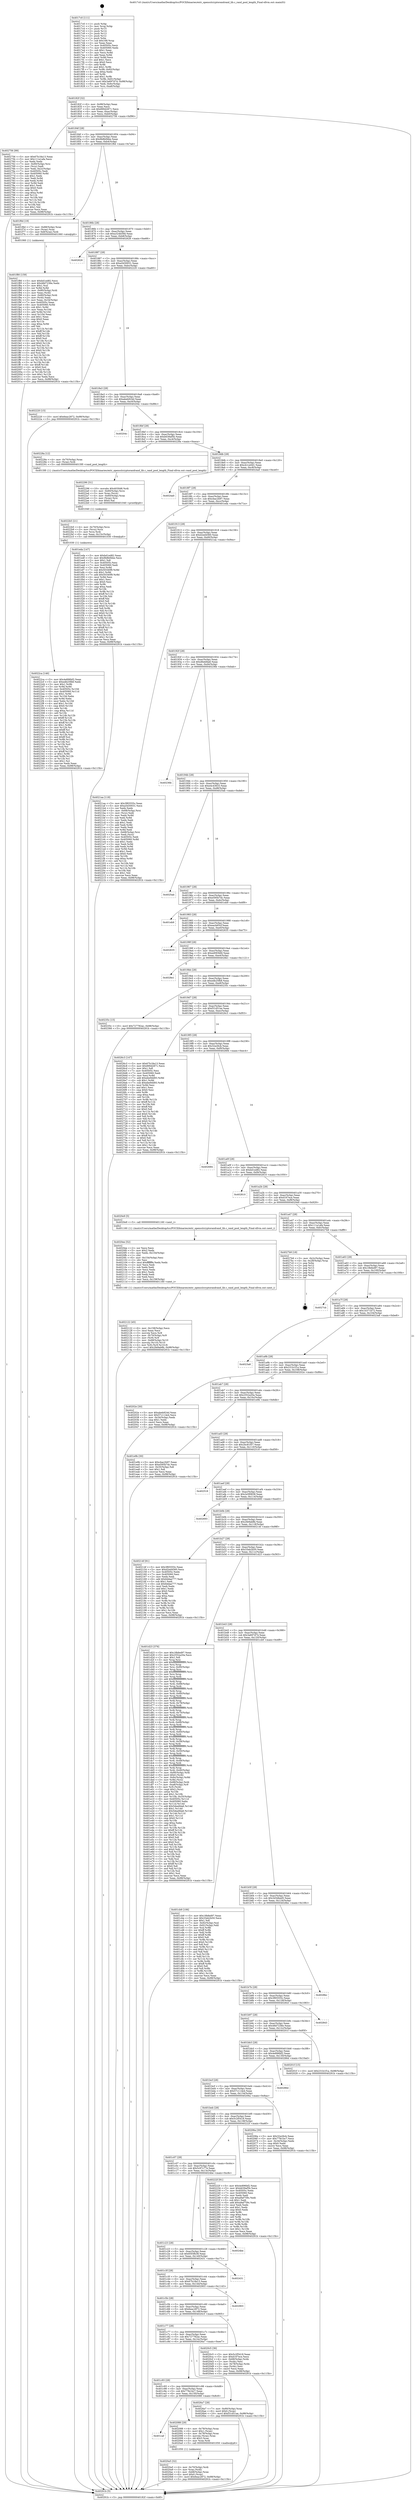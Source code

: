 digraph "0x4017c0" {
  label = "0x4017c0 (/mnt/c/Users/mathe/Desktop/tcc/POCII/binaries/extr_opensslcryptorandrand_lib.c_rand_pool_length_Final-ollvm.out::main(0))"
  labelloc = "t"
  node[shape=record]

  Entry [label="",width=0.3,height=0.3,shape=circle,fillcolor=black,style=filled]
  "0x40182f" [label="{
     0x40182f [32]\l
     | [instrs]\l
     &nbsp;&nbsp;0x40182f \<+6\>: mov -0x98(%rbp),%eax\l
     &nbsp;&nbsp;0x401835 \<+2\>: mov %eax,%ecx\l
     &nbsp;&nbsp;0x401837 \<+6\>: sub $0x890d2871,%ecx\l
     &nbsp;&nbsp;0x40183d \<+6\>: mov %eax,-0xac(%rbp)\l
     &nbsp;&nbsp;0x401843 \<+6\>: mov %ecx,-0xb0(%rbp)\l
     &nbsp;&nbsp;0x401849 \<+6\>: je 0000000000402756 \<main+0xf96\>\l
  }"]
  "0x402756" [label="{
     0x402756 [99]\l
     | [instrs]\l
     &nbsp;&nbsp;0x402756 \<+5\>: mov $0x67b18a13,%eax\l
     &nbsp;&nbsp;0x40275b \<+5\>: mov $0x111a1afa,%ecx\l
     &nbsp;&nbsp;0x402760 \<+2\>: xor %edx,%edx\l
     &nbsp;&nbsp;0x402762 \<+7\>: mov -0x90(%rbp),%rsi\l
     &nbsp;&nbsp;0x402769 \<+2\>: mov (%rsi),%edi\l
     &nbsp;&nbsp;0x40276b \<+3\>: mov %edi,-0x2c(%rbp)\l
     &nbsp;&nbsp;0x40276e \<+7\>: mov 0x40505c,%edi\l
     &nbsp;&nbsp;0x402775 \<+8\>: mov 0x405060,%r8d\l
     &nbsp;&nbsp;0x40277d \<+3\>: sub $0x1,%edx\l
     &nbsp;&nbsp;0x402780 \<+3\>: mov %edi,%r9d\l
     &nbsp;&nbsp;0x402783 \<+3\>: add %edx,%r9d\l
     &nbsp;&nbsp;0x402786 \<+4\>: imul %r9d,%edi\l
     &nbsp;&nbsp;0x40278a \<+3\>: and $0x1,%edi\l
     &nbsp;&nbsp;0x40278d \<+3\>: cmp $0x0,%edi\l
     &nbsp;&nbsp;0x402790 \<+4\>: sete %r10b\l
     &nbsp;&nbsp;0x402794 \<+4\>: cmp $0xa,%r8d\l
     &nbsp;&nbsp;0x402798 \<+4\>: setl %r11b\l
     &nbsp;&nbsp;0x40279c \<+3\>: mov %r10b,%bl\l
     &nbsp;&nbsp;0x40279f \<+3\>: and %r11b,%bl\l
     &nbsp;&nbsp;0x4027a2 \<+3\>: xor %r11b,%r10b\l
     &nbsp;&nbsp;0x4027a5 \<+3\>: or %r10b,%bl\l
     &nbsp;&nbsp;0x4027a8 \<+3\>: test $0x1,%bl\l
     &nbsp;&nbsp;0x4027ab \<+3\>: cmovne %ecx,%eax\l
     &nbsp;&nbsp;0x4027ae \<+6\>: mov %eax,-0x98(%rbp)\l
     &nbsp;&nbsp;0x4027b4 \<+5\>: jmp 000000000040291b \<main+0x115b\>\l
  }"]
  "0x40184f" [label="{
     0x40184f [28]\l
     | [instrs]\l
     &nbsp;&nbsp;0x40184f \<+5\>: jmp 0000000000401854 \<main+0x94\>\l
     &nbsp;&nbsp;0x401854 \<+6\>: mov -0xac(%rbp),%eax\l
     &nbsp;&nbsp;0x40185a \<+5\>: sub $0x9b8b0bbe,%eax\l
     &nbsp;&nbsp;0x40185f \<+6\>: mov %eax,-0xb4(%rbp)\l
     &nbsp;&nbsp;0x401865 \<+6\>: je 0000000000401f6d \<main+0x7ad\>\l
  }"]
  Exit [label="",width=0.3,height=0.3,shape=circle,fillcolor=black,style=filled,peripheries=2]
  "0x401f6d" [label="{
     0x401f6d [19]\l
     | [instrs]\l
     &nbsp;&nbsp;0x401f6d \<+7\>: mov -0x88(%rbp),%rax\l
     &nbsp;&nbsp;0x401f74 \<+3\>: mov (%rax),%rax\l
     &nbsp;&nbsp;0x401f77 \<+4\>: mov 0x8(%rax),%rdi\l
     &nbsp;&nbsp;0x401f7b \<+5\>: call 0000000000401060 \<atoi@plt\>\l
     | [calls]\l
     &nbsp;&nbsp;0x401060 \{1\} (unknown)\l
  }"]
  "0x40186b" [label="{
     0x40186b [28]\l
     | [instrs]\l
     &nbsp;&nbsp;0x40186b \<+5\>: jmp 0000000000401870 \<main+0xb0\>\l
     &nbsp;&nbsp;0x401870 \<+6\>: mov -0xac(%rbp),%eax\l
     &nbsp;&nbsp;0x401876 \<+5\>: sub $0xa324b59d,%eax\l
     &nbsp;&nbsp;0x40187b \<+6\>: mov %eax,-0xb8(%rbp)\l
     &nbsp;&nbsp;0x401881 \<+6\>: je 0000000000402626 \<main+0xe66\>\l
  }"]
  "0x4022ca" [label="{
     0x4022ca [146]\l
     | [instrs]\l
     &nbsp;&nbsp;0x4022ca \<+5\>: mov $0x4e896bf2,%eax\l
     &nbsp;&nbsp;0x4022cf \<+5\>: mov $0xedb25fb8,%edx\l
     &nbsp;&nbsp;0x4022d4 \<+3\>: mov $0x1,%r8b\l
     &nbsp;&nbsp;0x4022d7 \<+3\>: xor %r9d,%r9d\l
     &nbsp;&nbsp;0x4022da \<+8\>: mov 0x40505c,%r10d\l
     &nbsp;&nbsp;0x4022e2 \<+8\>: mov 0x405060,%r11d\l
     &nbsp;&nbsp;0x4022ea \<+4\>: sub $0x1,%r9d\l
     &nbsp;&nbsp;0x4022ee \<+3\>: mov %r10d,%ebx\l
     &nbsp;&nbsp;0x4022f1 \<+3\>: add %r9d,%ebx\l
     &nbsp;&nbsp;0x4022f4 \<+4\>: imul %ebx,%r10d\l
     &nbsp;&nbsp;0x4022f8 \<+4\>: and $0x1,%r10d\l
     &nbsp;&nbsp;0x4022fc \<+4\>: cmp $0x0,%r10d\l
     &nbsp;&nbsp;0x402300 \<+4\>: sete %r14b\l
     &nbsp;&nbsp;0x402304 \<+4\>: cmp $0xa,%r11d\l
     &nbsp;&nbsp;0x402308 \<+4\>: setl %r15b\l
     &nbsp;&nbsp;0x40230c \<+3\>: mov %r14b,%r12b\l
     &nbsp;&nbsp;0x40230f \<+4\>: xor $0xff,%r12b\l
     &nbsp;&nbsp;0x402313 \<+3\>: mov %r15b,%r13b\l
     &nbsp;&nbsp;0x402316 \<+4\>: xor $0xff,%r13b\l
     &nbsp;&nbsp;0x40231a \<+4\>: xor $0x1,%r8b\l
     &nbsp;&nbsp;0x40231e \<+3\>: mov %r12b,%cl\l
     &nbsp;&nbsp;0x402321 \<+3\>: and $0xff,%cl\l
     &nbsp;&nbsp;0x402324 \<+3\>: and %r8b,%r14b\l
     &nbsp;&nbsp;0x402327 \<+3\>: mov %r13b,%sil\l
     &nbsp;&nbsp;0x40232a \<+4\>: and $0xff,%sil\l
     &nbsp;&nbsp;0x40232e \<+3\>: and %r8b,%r15b\l
     &nbsp;&nbsp;0x402331 \<+3\>: or %r14b,%cl\l
     &nbsp;&nbsp;0x402334 \<+3\>: or %r15b,%sil\l
     &nbsp;&nbsp;0x402337 \<+3\>: xor %sil,%cl\l
     &nbsp;&nbsp;0x40233a \<+3\>: or %r13b,%r12b\l
     &nbsp;&nbsp;0x40233d \<+4\>: xor $0xff,%r12b\l
     &nbsp;&nbsp;0x402341 \<+4\>: or $0x1,%r8b\l
     &nbsp;&nbsp;0x402345 \<+3\>: and %r8b,%r12b\l
     &nbsp;&nbsp;0x402348 \<+3\>: or %r12b,%cl\l
     &nbsp;&nbsp;0x40234b \<+3\>: test $0x1,%cl\l
     &nbsp;&nbsp;0x40234e \<+3\>: cmovne %edx,%eax\l
     &nbsp;&nbsp;0x402351 \<+6\>: mov %eax,-0x98(%rbp)\l
     &nbsp;&nbsp;0x402357 \<+5\>: jmp 000000000040291b \<main+0x115b\>\l
  }"]
  "0x402626" [label="{
     0x402626\l
  }", style=dashed]
  "0x401887" [label="{
     0x401887 [28]\l
     | [instrs]\l
     &nbsp;&nbsp;0x401887 \<+5\>: jmp 000000000040188c \<main+0xcc\>\l
     &nbsp;&nbsp;0x40188c \<+6\>: mov -0xac(%rbp),%eax\l
     &nbsp;&nbsp;0x401892 \<+5\>: sub $0xa5d30031,%eax\l
     &nbsp;&nbsp;0x401897 \<+6\>: mov %eax,-0xbc(%rbp)\l
     &nbsp;&nbsp;0x40189d \<+6\>: je 0000000000402220 \<main+0xa60\>\l
  }"]
  "0x4022b5" [label="{
     0x4022b5 [21]\l
     | [instrs]\l
     &nbsp;&nbsp;0x4022b5 \<+4\>: mov -0x70(%rbp),%rcx\l
     &nbsp;&nbsp;0x4022b9 \<+3\>: mov (%rcx),%rcx\l
     &nbsp;&nbsp;0x4022bc \<+3\>: mov %rcx,%rdi\l
     &nbsp;&nbsp;0x4022bf \<+6\>: mov %eax,-0x15c(%rbp)\l
     &nbsp;&nbsp;0x4022c5 \<+5\>: call 0000000000401030 \<free@plt\>\l
     | [calls]\l
     &nbsp;&nbsp;0x401030 \{1\} (unknown)\l
  }"]
  "0x402220" [label="{
     0x402220 [15]\l
     | [instrs]\l
     &nbsp;&nbsp;0x402220 \<+10\>: movl $0x6eac2872,-0x98(%rbp)\l
     &nbsp;&nbsp;0x40222a \<+5\>: jmp 000000000040291b \<main+0x115b\>\l
  }"]
  "0x4018a3" [label="{
     0x4018a3 [28]\l
     | [instrs]\l
     &nbsp;&nbsp;0x4018a3 \<+5\>: jmp 00000000004018a8 \<main+0xe8\>\l
     &nbsp;&nbsp;0x4018a8 \<+6\>: mov -0xac(%rbp),%eax\l
     &nbsp;&nbsp;0x4018ae \<+5\>: sub $0xabeb924d,%eax\l
     &nbsp;&nbsp;0x4018b3 \<+6\>: mov %eax,-0xc0(%rbp)\l
     &nbsp;&nbsp;0x4018b9 \<+6\>: je 000000000040204c \<main+0x88c\>\l
  }"]
  "0x402296" [label="{
     0x402296 [31]\l
     | [instrs]\l
     &nbsp;&nbsp;0x402296 \<+10\>: movabs $0x4030d6,%rdi\l
     &nbsp;&nbsp;0x4022a0 \<+4\>: mov -0x60(%rbp),%rcx\l
     &nbsp;&nbsp;0x4022a4 \<+3\>: mov %rax,(%rcx)\l
     &nbsp;&nbsp;0x4022a7 \<+4\>: mov -0x60(%rbp),%rax\l
     &nbsp;&nbsp;0x4022ab \<+3\>: mov (%rax),%rsi\l
     &nbsp;&nbsp;0x4022ae \<+2\>: mov $0x0,%al\l
     &nbsp;&nbsp;0x4022b0 \<+5\>: call 0000000000401040 \<printf@plt\>\l
     | [calls]\l
     &nbsp;&nbsp;0x401040 \{1\} (unknown)\l
  }"]
  "0x40204c" [label="{
     0x40204c\l
  }", style=dashed]
  "0x4018bf" [label="{
     0x4018bf [28]\l
     | [instrs]\l
     &nbsp;&nbsp;0x4018bf \<+5\>: jmp 00000000004018c4 \<main+0x104\>\l
     &nbsp;&nbsp;0x4018c4 \<+6\>: mov -0xac(%rbp),%eax\l
     &nbsp;&nbsp;0x4018ca \<+5\>: sub $0xb639af5b,%eax\l
     &nbsp;&nbsp;0x4018cf \<+6\>: mov %eax,-0xc4(%rbp)\l
     &nbsp;&nbsp;0x4018d5 \<+6\>: je 000000000040228a \<main+0xaca\>\l
  }"]
  "0x402122" [label="{
     0x402122 [45]\l
     | [instrs]\l
     &nbsp;&nbsp;0x402122 \<+6\>: mov -0x158(%rbp),%ecx\l
     &nbsp;&nbsp;0x402128 \<+3\>: imul %eax,%ecx\l
     &nbsp;&nbsp;0x40212b \<+3\>: movslq %ecx,%r8\l
     &nbsp;&nbsp;0x40212e \<+4\>: mov -0x70(%rbp),%r9\l
     &nbsp;&nbsp;0x402132 \<+3\>: mov (%r9),%r9\l
     &nbsp;&nbsp;0x402135 \<+4\>: mov -0x68(%rbp),%r10\l
     &nbsp;&nbsp;0x402139 \<+3\>: movslq (%r10),%r10\l
     &nbsp;&nbsp;0x40213c \<+4\>: mov %r8,(%r9,%r10,8)\l
     &nbsp;&nbsp;0x402140 \<+10\>: movl $0x2fe9ab8b,-0x98(%rbp)\l
     &nbsp;&nbsp;0x40214a \<+5\>: jmp 000000000040291b \<main+0x115b\>\l
  }"]
  "0x40228a" [label="{
     0x40228a [12]\l
     | [instrs]\l
     &nbsp;&nbsp;0x40228a \<+4\>: mov -0x70(%rbp),%rax\l
     &nbsp;&nbsp;0x40228e \<+3\>: mov (%rax),%rdi\l
     &nbsp;&nbsp;0x402291 \<+5\>: call 00000000004015f0 \<rand_pool_length\>\l
     | [calls]\l
     &nbsp;&nbsp;0x4015f0 \{1\} (/mnt/c/Users/mathe/Desktop/tcc/POCII/binaries/extr_opensslcryptorandrand_lib.c_rand_pool_length_Final-ollvm.out::rand_pool_length)\l
  }"]
  "0x4018db" [label="{
     0x4018db [28]\l
     | [instrs]\l
     &nbsp;&nbsp;0x4018db \<+5\>: jmp 00000000004018e0 \<main+0x120\>\l
     &nbsp;&nbsp;0x4018e0 \<+6\>: mov -0xac(%rbp),%eax\l
     &nbsp;&nbsp;0x4018e6 \<+5\>: sub $0xcb1ce0d1,%eax\l
     &nbsp;&nbsp;0x4018eb \<+6\>: mov %eax,-0xc8(%rbp)\l
     &nbsp;&nbsp;0x4018f1 \<+6\>: je 00000000004024a0 \<main+0xce0\>\l
  }"]
  "0x4020ee" [label="{
     0x4020ee [52]\l
     | [instrs]\l
     &nbsp;&nbsp;0x4020ee \<+2\>: xor %ecx,%ecx\l
     &nbsp;&nbsp;0x4020f0 \<+5\>: mov $0x2,%edx\l
     &nbsp;&nbsp;0x4020f5 \<+6\>: mov %edx,-0x154(%rbp)\l
     &nbsp;&nbsp;0x4020fb \<+1\>: cltd\l
     &nbsp;&nbsp;0x4020fc \<+6\>: mov -0x154(%rbp),%esi\l
     &nbsp;&nbsp;0x402102 \<+2\>: idiv %esi\l
     &nbsp;&nbsp;0x402104 \<+6\>: imul $0xfffffffe,%edx,%edx\l
     &nbsp;&nbsp;0x40210a \<+2\>: mov %ecx,%edi\l
     &nbsp;&nbsp;0x40210c \<+2\>: sub %edx,%edi\l
     &nbsp;&nbsp;0x40210e \<+2\>: mov %ecx,%edx\l
     &nbsp;&nbsp;0x402110 \<+3\>: sub $0x1,%edx\l
     &nbsp;&nbsp;0x402113 \<+2\>: add %edx,%edi\l
     &nbsp;&nbsp;0x402115 \<+2\>: sub %edi,%ecx\l
     &nbsp;&nbsp;0x402117 \<+6\>: mov %ecx,-0x158(%rbp)\l
     &nbsp;&nbsp;0x40211d \<+5\>: call 0000000000401160 \<next_i\>\l
     | [calls]\l
     &nbsp;&nbsp;0x401160 \{1\} (/mnt/c/Users/mathe/Desktop/tcc/POCII/binaries/extr_opensslcryptorandrand_lib.c_rand_pool_length_Final-ollvm.out::next_i)\l
  }"]
  "0x4024a0" [label="{
     0x4024a0\l
  }", style=dashed]
  "0x4018f7" [label="{
     0x4018f7 [28]\l
     | [instrs]\l
     &nbsp;&nbsp;0x4018f7 \<+5\>: jmp 00000000004018fc \<main+0x13c\>\l
     &nbsp;&nbsp;0x4018fc \<+6\>: mov -0xac(%rbp),%eax\l
     &nbsp;&nbsp;0x401902 \<+5\>: sub $0xcbac2b97,%eax\l
     &nbsp;&nbsp;0x401907 \<+6\>: mov %eax,-0xcc(%rbp)\l
     &nbsp;&nbsp;0x40190d \<+6\>: je 0000000000401eda \<main+0x71a\>\l
  }"]
  "0x4020a5" [label="{
     0x4020a5 [32]\l
     | [instrs]\l
     &nbsp;&nbsp;0x4020a5 \<+4\>: mov -0x70(%rbp),%rdi\l
     &nbsp;&nbsp;0x4020a9 \<+3\>: mov %rax,(%rdi)\l
     &nbsp;&nbsp;0x4020ac \<+4\>: mov -0x68(%rbp),%rax\l
     &nbsp;&nbsp;0x4020b0 \<+6\>: movl $0x0,(%rax)\l
     &nbsp;&nbsp;0x4020b6 \<+10\>: movl $0x6eac2872,-0x98(%rbp)\l
     &nbsp;&nbsp;0x4020c0 \<+5\>: jmp 000000000040291b \<main+0x115b\>\l
  }"]
  "0x401eda" [label="{
     0x401eda [147]\l
     | [instrs]\l
     &nbsp;&nbsp;0x401eda \<+5\>: mov $0xbd1ed82,%eax\l
     &nbsp;&nbsp;0x401edf \<+5\>: mov $0x9b8b0bbe,%ecx\l
     &nbsp;&nbsp;0x401ee4 \<+2\>: mov $0x1,%dl\l
     &nbsp;&nbsp;0x401ee6 \<+7\>: mov 0x40505c,%esi\l
     &nbsp;&nbsp;0x401eed \<+7\>: mov 0x405060,%edi\l
     &nbsp;&nbsp;0x401ef4 \<+3\>: mov %esi,%r8d\l
     &nbsp;&nbsp;0x401ef7 \<+7\>: sub $0x50340f9,%r8d\l
     &nbsp;&nbsp;0x401efe \<+4\>: sub $0x1,%r8d\l
     &nbsp;&nbsp;0x401f02 \<+7\>: add $0x50340f9,%r8d\l
     &nbsp;&nbsp;0x401f09 \<+4\>: imul %r8d,%esi\l
     &nbsp;&nbsp;0x401f0d \<+3\>: and $0x1,%esi\l
     &nbsp;&nbsp;0x401f10 \<+3\>: cmp $0x0,%esi\l
     &nbsp;&nbsp;0x401f13 \<+4\>: sete %r9b\l
     &nbsp;&nbsp;0x401f17 \<+3\>: cmp $0xa,%edi\l
     &nbsp;&nbsp;0x401f1a \<+4\>: setl %r10b\l
     &nbsp;&nbsp;0x401f1e \<+3\>: mov %r9b,%r11b\l
     &nbsp;&nbsp;0x401f21 \<+4\>: xor $0xff,%r11b\l
     &nbsp;&nbsp;0x401f25 \<+3\>: mov %r10b,%bl\l
     &nbsp;&nbsp;0x401f28 \<+3\>: xor $0xff,%bl\l
     &nbsp;&nbsp;0x401f2b \<+3\>: xor $0x0,%dl\l
     &nbsp;&nbsp;0x401f2e \<+3\>: mov %r11b,%r14b\l
     &nbsp;&nbsp;0x401f31 \<+4\>: and $0x0,%r14b\l
     &nbsp;&nbsp;0x401f35 \<+3\>: and %dl,%r9b\l
     &nbsp;&nbsp;0x401f38 \<+3\>: mov %bl,%r15b\l
     &nbsp;&nbsp;0x401f3b \<+4\>: and $0x0,%r15b\l
     &nbsp;&nbsp;0x401f3f \<+3\>: and %dl,%r10b\l
     &nbsp;&nbsp;0x401f42 \<+3\>: or %r9b,%r14b\l
     &nbsp;&nbsp;0x401f45 \<+3\>: or %r10b,%r15b\l
     &nbsp;&nbsp;0x401f48 \<+3\>: xor %r15b,%r14b\l
     &nbsp;&nbsp;0x401f4b \<+3\>: or %bl,%r11b\l
     &nbsp;&nbsp;0x401f4e \<+4\>: xor $0xff,%r11b\l
     &nbsp;&nbsp;0x401f52 \<+3\>: or $0x0,%dl\l
     &nbsp;&nbsp;0x401f55 \<+3\>: and %dl,%r11b\l
     &nbsp;&nbsp;0x401f58 \<+3\>: or %r11b,%r14b\l
     &nbsp;&nbsp;0x401f5b \<+4\>: test $0x1,%r14b\l
     &nbsp;&nbsp;0x401f5f \<+3\>: cmovne %ecx,%eax\l
     &nbsp;&nbsp;0x401f62 \<+6\>: mov %eax,-0x98(%rbp)\l
     &nbsp;&nbsp;0x401f68 \<+5\>: jmp 000000000040291b \<main+0x115b\>\l
  }"]
  "0x401913" [label="{
     0x401913 [28]\l
     | [instrs]\l
     &nbsp;&nbsp;0x401913 \<+5\>: jmp 0000000000401918 \<main+0x158\>\l
     &nbsp;&nbsp;0x401918 \<+6\>: mov -0xac(%rbp),%eax\l
     &nbsp;&nbsp;0x40191e \<+5\>: sub $0xd2ed4560,%eax\l
     &nbsp;&nbsp;0x401923 \<+6\>: mov %eax,-0xd0(%rbp)\l
     &nbsp;&nbsp;0x401929 \<+6\>: je 00000000004021aa \<main+0x9ea\>\l
  }"]
  "0x401caf" [label="{
     0x401caf\l
  }", style=dashed]
  "0x4021aa" [label="{
     0x4021aa [118]\l
     | [instrs]\l
     &nbsp;&nbsp;0x4021aa \<+5\>: mov $0x3f65555c,%eax\l
     &nbsp;&nbsp;0x4021af \<+5\>: mov $0xa5d30031,%ecx\l
     &nbsp;&nbsp;0x4021b4 \<+2\>: xor %edx,%edx\l
     &nbsp;&nbsp;0x4021b6 \<+4\>: mov -0x68(%rbp),%rsi\l
     &nbsp;&nbsp;0x4021ba \<+2\>: mov (%rsi),%edi\l
     &nbsp;&nbsp;0x4021bc \<+3\>: mov %edx,%r8d\l
     &nbsp;&nbsp;0x4021bf \<+3\>: sub %edi,%r8d\l
     &nbsp;&nbsp;0x4021c2 \<+2\>: mov %edx,%edi\l
     &nbsp;&nbsp;0x4021c4 \<+3\>: sub $0x1,%edi\l
     &nbsp;&nbsp;0x4021c7 \<+3\>: add %edi,%r8d\l
     &nbsp;&nbsp;0x4021ca \<+2\>: mov %edx,%edi\l
     &nbsp;&nbsp;0x4021cc \<+3\>: sub %r8d,%edi\l
     &nbsp;&nbsp;0x4021cf \<+4\>: mov -0x68(%rbp),%rsi\l
     &nbsp;&nbsp;0x4021d3 \<+2\>: mov %edi,(%rsi)\l
     &nbsp;&nbsp;0x4021d5 \<+7\>: mov 0x40505c,%edi\l
     &nbsp;&nbsp;0x4021dc \<+8\>: mov 0x405060,%r8d\l
     &nbsp;&nbsp;0x4021e4 \<+3\>: sub $0x1,%edx\l
     &nbsp;&nbsp;0x4021e7 \<+3\>: mov %edi,%r9d\l
     &nbsp;&nbsp;0x4021ea \<+3\>: add %edx,%r9d\l
     &nbsp;&nbsp;0x4021ed \<+4\>: imul %r9d,%edi\l
     &nbsp;&nbsp;0x4021f1 \<+3\>: and $0x1,%edi\l
     &nbsp;&nbsp;0x4021f4 \<+3\>: cmp $0x0,%edi\l
     &nbsp;&nbsp;0x4021f7 \<+4\>: sete %r10b\l
     &nbsp;&nbsp;0x4021fb \<+4\>: cmp $0xa,%r8d\l
     &nbsp;&nbsp;0x4021ff \<+4\>: setl %r11b\l
     &nbsp;&nbsp;0x402203 \<+3\>: mov %r10b,%bl\l
     &nbsp;&nbsp;0x402206 \<+3\>: and %r11b,%bl\l
     &nbsp;&nbsp;0x402209 \<+3\>: xor %r11b,%r10b\l
     &nbsp;&nbsp;0x40220c \<+3\>: or %r10b,%bl\l
     &nbsp;&nbsp;0x40220f \<+3\>: test $0x1,%bl\l
     &nbsp;&nbsp;0x402212 \<+3\>: cmovne %ecx,%eax\l
     &nbsp;&nbsp;0x402215 \<+6\>: mov %eax,-0x98(%rbp)\l
     &nbsp;&nbsp;0x40221b \<+5\>: jmp 000000000040291b \<main+0x115b\>\l
  }"]
  "0x40192f" [label="{
     0x40192f [28]\l
     | [instrs]\l
     &nbsp;&nbsp;0x40192f \<+5\>: jmp 0000000000401934 \<main+0x174\>\l
     &nbsp;&nbsp;0x401934 \<+6\>: mov -0xac(%rbp),%eax\l
     &nbsp;&nbsp;0x40193a \<+5\>: sub $0xd6ebfda6,%eax\l
     &nbsp;&nbsp;0x40193f \<+6\>: mov %eax,-0xd4(%rbp)\l
     &nbsp;&nbsp;0x401945 \<+6\>: je 000000000040236b \<main+0xbab\>\l
  }"]
  "0x402088" [label="{
     0x402088 [29]\l
     | [instrs]\l
     &nbsp;&nbsp;0x402088 \<+4\>: mov -0x78(%rbp),%rax\l
     &nbsp;&nbsp;0x40208c \<+6\>: movl $0x1,(%rax)\l
     &nbsp;&nbsp;0x402092 \<+4\>: mov -0x78(%rbp),%rax\l
     &nbsp;&nbsp;0x402096 \<+3\>: movslq (%rax),%rax\l
     &nbsp;&nbsp;0x402099 \<+4\>: shl $0x3,%rax\l
     &nbsp;&nbsp;0x40209d \<+3\>: mov %rax,%rdi\l
     &nbsp;&nbsp;0x4020a0 \<+5\>: call 0000000000401050 \<malloc@plt\>\l
     | [calls]\l
     &nbsp;&nbsp;0x401050 \{1\} (unknown)\l
  }"]
  "0x40236b" [label="{
     0x40236b\l
  }", style=dashed]
  "0x40194b" [label="{
     0x40194b [28]\l
     | [instrs]\l
     &nbsp;&nbsp;0x40194b \<+5\>: jmp 0000000000401950 \<main+0x190\>\l
     &nbsp;&nbsp;0x401950 \<+6\>: mov -0xac(%rbp),%eax\l
     &nbsp;&nbsp;0x401956 \<+5\>: sub $0xe4c43633,%eax\l
     &nbsp;&nbsp;0x40195b \<+6\>: mov %eax,-0xd8(%rbp)\l
     &nbsp;&nbsp;0x401961 \<+6\>: je 00000000004025ab \<main+0xdeb\>\l
  }"]
  "0x401c93" [label="{
     0x401c93 [28]\l
     | [instrs]\l
     &nbsp;&nbsp;0x401c93 \<+5\>: jmp 0000000000401c98 \<main+0x4d8\>\l
     &nbsp;&nbsp;0x401c98 \<+6\>: mov -0xac(%rbp),%eax\l
     &nbsp;&nbsp;0x401c9e \<+5\>: sub $0x77fe1bc7,%eax\l
     &nbsp;&nbsp;0x401ca3 \<+6\>: mov %eax,-0x150(%rbp)\l
     &nbsp;&nbsp;0x401ca9 \<+6\>: je 0000000000402088 \<main+0x8c8\>\l
  }"]
  "0x4025ab" [label="{
     0x4025ab\l
  }", style=dashed]
  "0x401967" [label="{
     0x401967 [28]\l
     | [instrs]\l
     &nbsp;&nbsp;0x401967 \<+5\>: jmp 000000000040196c \<main+0x1ac\>\l
     &nbsp;&nbsp;0x40196c \<+6\>: mov -0xac(%rbp),%eax\l
     &nbsp;&nbsp;0x401972 \<+5\>: sub $0xe595b7dc,%eax\l
     &nbsp;&nbsp;0x401977 \<+6\>: mov %eax,-0xdc(%rbp)\l
     &nbsp;&nbsp;0x40197d \<+6\>: je 0000000000401eb9 \<main+0x6f9\>\l
  }"]
  "0x4026a7" [label="{
     0x4026a7 [28]\l
     | [instrs]\l
     &nbsp;&nbsp;0x4026a7 \<+7\>: mov -0x90(%rbp),%rax\l
     &nbsp;&nbsp;0x4026ae \<+6\>: movl $0x0,(%rax)\l
     &nbsp;&nbsp;0x4026b4 \<+10\>: movl $0xf31d51ae,-0x98(%rbp)\l
     &nbsp;&nbsp;0x4026be \<+5\>: jmp 000000000040291b \<main+0x115b\>\l
  }"]
  "0x401eb9" [label="{
     0x401eb9\l
  }", style=dashed]
  "0x401983" [label="{
     0x401983 [28]\l
     | [instrs]\l
     &nbsp;&nbsp;0x401983 \<+5\>: jmp 0000000000401988 \<main+0x1c8\>\l
     &nbsp;&nbsp;0x401988 \<+6\>: mov -0xac(%rbp),%eax\l
     &nbsp;&nbsp;0x40198e \<+5\>: sub $0xeacb65cf,%eax\l
     &nbsp;&nbsp;0x401993 \<+6\>: mov %eax,-0xe0(%rbp)\l
     &nbsp;&nbsp;0x401999 \<+6\>: je 0000000000402635 \<main+0xe75\>\l
  }"]
  "0x401c77" [label="{
     0x401c77 [28]\l
     | [instrs]\l
     &nbsp;&nbsp;0x401c77 \<+5\>: jmp 0000000000401c7c \<main+0x4bc\>\l
     &nbsp;&nbsp;0x401c7c \<+6\>: mov -0xac(%rbp),%eax\l
     &nbsp;&nbsp;0x401c82 \<+5\>: sub $0x727782ac,%eax\l
     &nbsp;&nbsp;0x401c87 \<+6\>: mov %eax,-0x14c(%rbp)\l
     &nbsp;&nbsp;0x401c8d \<+6\>: je 00000000004026a7 \<main+0xee7\>\l
  }"]
  "0x402635" [label="{
     0x402635\l
  }", style=dashed]
  "0x40199f" [label="{
     0x40199f [28]\l
     | [instrs]\l
     &nbsp;&nbsp;0x40199f \<+5\>: jmp 00000000004019a4 \<main+0x1e4\>\l
     &nbsp;&nbsp;0x4019a4 \<+6\>: mov -0xac(%rbp),%eax\l
     &nbsp;&nbsp;0x4019aa \<+5\>: sub $0xed093bfd,%eax\l
     &nbsp;&nbsp;0x4019af \<+6\>: mov %eax,-0xe4(%rbp)\l
     &nbsp;&nbsp;0x4019b5 \<+6\>: je 00000000004028e1 \<main+0x1121\>\l
  }"]
  "0x4020c5" [label="{
     0x4020c5 [36]\l
     | [instrs]\l
     &nbsp;&nbsp;0x4020c5 \<+5\>: mov $0x5c2f5418,%eax\l
     &nbsp;&nbsp;0x4020ca \<+5\>: mov $0xd167ece,%ecx\l
     &nbsp;&nbsp;0x4020cf \<+4\>: mov -0x68(%rbp),%rdx\l
     &nbsp;&nbsp;0x4020d3 \<+2\>: mov (%rdx),%esi\l
     &nbsp;&nbsp;0x4020d5 \<+4\>: mov -0x78(%rbp),%rdx\l
     &nbsp;&nbsp;0x4020d9 \<+2\>: cmp (%rdx),%esi\l
     &nbsp;&nbsp;0x4020db \<+3\>: cmovl %ecx,%eax\l
     &nbsp;&nbsp;0x4020de \<+6\>: mov %eax,-0x98(%rbp)\l
     &nbsp;&nbsp;0x4020e4 \<+5\>: jmp 000000000040291b \<main+0x115b\>\l
  }"]
  "0x4028e1" [label="{
     0x4028e1\l
  }", style=dashed]
  "0x4019bb" [label="{
     0x4019bb [28]\l
     | [instrs]\l
     &nbsp;&nbsp;0x4019bb \<+5\>: jmp 00000000004019c0 \<main+0x200\>\l
     &nbsp;&nbsp;0x4019c0 \<+6\>: mov -0xac(%rbp),%eax\l
     &nbsp;&nbsp;0x4019c6 \<+5\>: sub $0xedb25fb8,%eax\l
     &nbsp;&nbsp;0x4019cb \<+6\>: mov %eax,-0xe8(%rbp)\l
     &nbsp;&nbsp;0x4019d1 \<+6\>: je 000000000040235c \<main+0xb9c\>\l
  }"]
  "0x401c5b" [label="{
     0x401c5b [28]\l
     | [instrs]\l
     &nbsp;&nbsp;0x401c5b \<+5\>: jmp 0000000000401c60 \<main+0x4a0\>\l
     &nbsp;&nbsp;0x401c60 \<+6\>: mov -0xac(%rbp),%eax\l
     &nbsp;&nbsp;0x401c66 \<+5\>: sub $0x6eac2872,%eax\l
     &nbsp;&nbsp;0x401c6b \<+6\>: mov %eax,-0x148(%rbp)\l
     &nbsp;&nbsp;0x401c71 \<+6\>: je 00000000004020c5 \<main+0x905\>\l
  }"]
  "0x40235c" [label="{
     0x40235c [15]\l
     | [instrs]\l
     &nbsp;&nbsp;0x40235c \<+10\>: movl $0x727782ac,-0x98(%rbp)\l
     &nbsp;&nbsp;0x402366 \<+5\>: jmp 000000000040291b \<main+0x115b\>\l
  }"]
  "0x4019d7" [label="{
     0x4019d7 [28]\l
     | [instrs]\l
     &nbsp;&nbsp;0x4019d7 \<+5\>: jmp 00000000004019dc \<main+0x21c\>\l
     &nbsp;&nbsp;0x4019dc \<+6\>: mov -0xac(%rbp),%eax\l
     &nbsp;&nbsp;0x4019e2 \<+5\>: sub $0xf31d51ae,%eax\l
     &nbsp;&nbsp;0x4019e7 \<+6\>: mov %eax,-0xec(%rbp)\l
     &nbsp;&nbsp;0x4019ed \<+6\>: je 00000000004026c3 \<main+0xf03\>\l
  }"]
  "0x402903" [label="{
     0x402903\l
  }", style=dashed]
  "0x4026c3" [label="{
     0x4026c3 [147]\l
     | [instrs]\l
     &nbsp;&nbsp;0x4026c3 \<+5\>: mov $0x67b18a13,%eax\l
     &nbsp;&nbsp;0x4026c8 \<+5\>: mov $0x890d2871,%ecx\l
     &nbsp;&nbsp;0x4026cd \<+2\>: mov $0x1,%dl\l
     &nbsp;&nbsp;0x4026cf \<+7\>: mov 0x40505c,%esi\l
     &nbsp;&nbsp;0x4026d6 \<+7\>: mov 0x405060,%edi\l
     &nbsp;&nbsp;0x4026dd \<+3\>: mov %esi,%r8d\l
     &nbsp;&nbsp;0x4026e0 \<+7\>: add $0xebe9dd93,%r8d\l
     &nbsp;&nbsp;0x4026e7 \<+4\>: sub $0x1,%r8d\l
     &nbsp;&nbsp;0x4026eb \<+7\>: sub $0xebe9dd93,%r8d\l
     &nbsp;&nbsp;0x4026f2 \<+4\>: imul %r8d,%esi\l
     &nbsp;&nbsp;0x4026f6 \<+3\>: and $0x1,%esi\l
     &nbsp;&nbsp;0x4026f9 \<+3\>: cmp $0x0,%esi\l
     &nbsp;&nbsp;0x4026fc \<+4\>: sete %r9b\l
     &nbsp;&nbsp;0x402700 \<+3\>: cmp $0xa,%edi\l
     &nbsp;&nbsp;0x402703 \<+4\>: setl %r10b\l
     &nbsp;&nbsp;0x402707 \<+3\>: mov %r9b,%r11b\l
     &nbsp;&nbsp;0x40270a \<+4\>: xor $0xff,%r11b\l
     &nbsp;&nbsp;0x40270e \<+3\>: mov %r10b,%bl\l
     &nbsp;&nbsp;0x402711 \<+3\>: xor $0xff,%bl\l
     &nbsp;&nbsp;0x402714 \<+3\>: xor $0x0,%dl\l
     &nbsp;&nbsp;0x402717 \<+3\>: mov %r11b,%r14b\l
     &nbsp;&nbsp;0x40271a \<+4\>: and $0x0,%r14b\l
     &nbsp;&nbsp;0x40271e \<+3\>: and %dl,%r9b\l
     &nbsp;&nbsp;0x402721 \<+3\>: mov %bl,%r15b\l
     &nbsp;&nbsp;0x402724 \<+4\>: and $0x0,%r15b\l
     &nbsp;&nbsp;0x402728 \<+3\>: and %dl,%r10b\l
     &nbsp;&nbsp;0x40272b \<+3\>: or %r9b,%r14b\l
     &nbsp;&nbsp;0x40272e \<+3\>: or %r10b,%r15b\l
     &nbsp;&nbsp;0x402731 \<+3\>: xor %r15b,%r14b\l
     &nbsp;&nbsp;0x402734 \<+3\>: or %bl,%r11b\l
     &nbsp;&nbsp;0x402737 \<+4\>: xor $0xff,%r11b\l
     &nbsp;&nbsp;0x40273b \<+3\>: or $0x0,%dl\l
     &nbsp;&nbsp;0x40273e \<+3\>: and %dl,%r11b\l
     &nbsp;&nbsp;0x402741 \<+3\>: or %r11b,%r14b\l
     &nbsp;&nbsp;0x402744 \<+4\>: test $0x1,%r14b\l
     &nbsp;&nbsp;0x402748 \<+3\>: cmovne %ecx,%eax\l
     &nbsp;&nbsp;0x40274b \<+6\>: mov %eax,-0x98(%rbp)\l
     &nbsp;&nbsp;0x402751 \<+5\>: jmp 000000000040291b \<main+0x115b\>\l
  }"]
  "0x4019f3" [label="{
     0x4019f3 [28]\l
     | [instrs]\l
     &nbsp;&nbsp;0x4019f3 \<+5\>: jmp 00000000004019f8 \<main+0x238\>\l
     &nbsp;&nbsp;0x4019f8 \<+6\>: mov -0xac(%rbp),%eax\l
     &nbsp;&nbsp;0x4019fe \<+5\>: sub $0x32a26cb,%eax\l
     &nbsp;&nbsp;0x401a03 \<+6\>: mov %eax,-0xf0(%rbp)\l
     &nbsp;&nbsp;0x401a09 \<+6\>: je 0000000000402684 \<main+0xec4\>\l
  }"]
  "0x401c3f" [label="{
     0x401c3f [28]\l
     | [instrs]\l
     &nbsp;&nbsp;0x401c3f \<+5\>: jmp 0000000000401c44 \<main+0x484\>\l
     &nbsp;&nbsp;0x401c44 \<+6\>: mov -0xac(%rbp),%eax\l
     &nbsp;&nbsp;0x401c4a \<+5\>: sub $0x67b18a13,%eax\l
     &nbsp;&nbsp;0x401c4f \<+6\>: mov %eax,-0x144(%rbp)\l
     &nbsp;&nbsp;0x401c55 \<+6\>: je 0000000000402903 \<main+0x1143\>\l
  }"]
  "0x402684" [label="{
     0x402684\l
  }", style=dashed]
  "0x401a0f" [label="{
     0x401a0f [28]\l
     | [instrs]\l
     &nbsp;&nbsp;0x401a0f \<+5\>: jmp 0000000000401a14 \<main+0x254\>\l
     &nbsp;&nbsp;0x401a14 \<+6\>: mov -0xac(%rbp),%eax\l
     &nbsp;&nbsp;0x401a1a \<+5\>: sub $0xbd1ed82,%eax\l
     &nbsp;&nbsp;0x401a1f \<+6\>: mov %eax,-0xf4(%rbp)\l
     &nbsp;&nbsp;0x401a25 \<+6\>: je 0000000000402810 \<main+0x1050\>\l
  }"]
  "0x402431" [label="{
     0x402431\l
  }", style=dashed]
  "0x402810" [label="{
     0x402810\l
  }", style=dashed]
  "0x401a2b" [label="{
     0x401a2b [28]\l
     | [instrs]\l
     &nbsp;&nbsp;0x401a2b \<+5\>: jmp 0000000000401a30 \<main+0x270\>\l
     &nbsp;&nbsp;0x401a30 \<+6\>: mov -0xac(%rbp),%eax\l
     &nbsp;&nbsp;0x401a36 \<+5\>: sub $0xd167ece,%eax\l
     &nbsp;&nbsp;0x401a3b \<+6\>: mov %eax,-0xf8(%rbp)\l
     &nbsp;&nbsp;0x401a41 \<+6\>: je 00000000004020e9 \<main+0x929\>\l
  }"]
  "0x401c23" [label="{
     0x401c23 [28]\l
     | [instrs]\l
     &nbsp;&nbsp;0x401c23 \<+5\>: jmp 0000000000401c28 \<main+0x468\>\l
     &nbsp;&nbsp;0x401c28 \<+6\>: mov -0xac(%rbp),%eax\l
     &nbsp;&nbsp;0x401c2e \<+5\>: sub $0x65f3fb38,%eax\l
     &nbsp;&nbsp;0x401c33 \<+6\>: mov %eax,-0x140(%rbp)\l
     &nbsp;&nbsp;0x401c39 \<+6\>: je 0000000000402431 \<main+0xc71\>\l
  }"]
  "0x4020e9" [label="{
     0x4020e9 [5]\l
     | [instrs]\l
     &nbsp;&nbsp;0x4020e9 \<+5\>: call 0000000000401160 \<next_i\>\l
     | [calls]\l
     &nbsp;&nbsp;0x401160 \{1\} (/mnt/c/Users/mathe/Desktop/tcc/POCII/binaries/extr_opensslcryptorandrand_lib.c_rand_pool_length_Final-ollvm.out::next_i)\l
  }"]
  "0x401a47" [label="{
     0x401a47 [28]\l
     | [instrs]\l
     &nbsp;&nbsp;0x401a47 \<+5\>: jmp 0000000000401a4c \<main+0x28c\>\l
     &nbsp;&nbsp;0x401a4c \<+6\>: mov -0xac(%rbp),%eax\l
     &nbsp;&nbsp;0x401a52 \<+5\>: sub $0x111a1afa,%eax\l
     &nbsp;&nbsp;0x401a57 \<+6\>: mov %eax,-0xfc(%rbp)\l
     &nbsp;&nbsp;0x401a5d \<+6\>: je 00000000004027b9 \<main+0xff9\>\l
  }"]
  "0x4024be" [label="{
     0x4024be\l
  }", style=dashed]
  "0x4027b9" [label="{
     0x4027b9 [18]\l
     | [instrs]\l
     &nbsp;&nbsp;0x4027b9 \<+3\>: mov -0x2c(%rbp),%eax\l
     &nbsp;&nbsp;0x4027bc \<+4\>: lea -0x28(%rbp),%rsp\l
     &nbsp;&nbsp;0x4027c0 \<+1\>: pop %rbx\l
     &nbsp;&nbsp;0x4027c1 \<+2\>: pop %r12\l
     &nbsp;&nbsp;0x4027c3 \<+2\>: pop %r13\l
     &nbsp;&nbsp;0x4027c5 \<+2\>: pop %r14\l
     &nbsp;&nbsp;0x4027c7 \<+2\>: pop %r15\l
     &nbsp;&nbsp;0x4027c9 \<+1\>: pop %rbp\l
     &nbsp;&nbsp;0x4027ca \<+1\>: ret\l
  }"]
  "0x401a63" [label="{
     0x401a63 [28]\l
     | [instrs]\l
     &nbsp;&nbsp;0x401a63 \<+5\>: jmp 0000000000401a68 \<main+0x2a8\>\l
     &nbsp;&nbsp;0x401a68 \<+6\>: mov -0xac(%rbp),%eax\l
     &nbsp;&nbsp;0x401a6e \<+5\>: sub $0x18bfed97,%eax\l
     &nbsp;&nbsp;0x401a73 \<+6\>: mov %eax,-0x100(%rbp)\l
     &nbsp;&nbsp;0x401a79 \<+6\>: je 00000000004027cb \<main+0x100b\>\l
  }"]
  "0x401c07" [label="{
     0x401c07 [28]\l
     | [instrs]\l
     &nbsp;&nbsp;0x401c07 \<+5\>: jmp 0000000000401c0c \<main+0x44c\>\l
     &nbsp;&nbsp;0x401c0c \<+6\>: mov -0xac(%rbp),%eax\l
     &nbsp;&nbsp;0x401c12 \<+5\>: sub $0x5c97c77e,%eax\l
     &nbsp;&nbsp;0x401c17 \<+6\>: mov %eax,-0x13c(%rbp)\l
     &nbsp;&nbsp;0x401c1d \<+6\>: je 00000000004024be \<main+0xcfe\>\l
  }"]
  "0x4027cb" [label="{
     0x4027cb\l
  }", style=dashed]
  "0x401a7f" [label="{
     0x401a7f [28]\l
     | [instrs]\l
     &nbsp;&nbsp;0x401a7f \<+5\>: jmp 0000000000401a84 \<main+0x2c4\>\l
     &nbsp;&nbsp;0x401a84 \<+6\>: mov -0xac(%rbp),%eax\l
     &nbsp;&nbsp;0x401a8a \<+5\>: sub $0x1b371b72,%eax\l
     &nbsp;&nbsp;0x401a8f \<+6\>: mov %eax,-0x104(%rbp)\l
     &nbsp;&nbsp;0x401a95 \<+6\>: je 00000000004023a8 \<main+0xbe8\>\l
  }"]
  "0x40222f" [label="{
     0x40222f [91]\l
     | [instrs]\l
     &nbsp;&nbsp;0x40222f \<+5\>: mov $0x4e896bf2,%eax\l
     &nbsp;&nbsp;0x402234 \<+5\>: mov $0xb639af5b,%ecx\l
     &nbsp;&nbsp;0x402239 \<+7\>: mov 0x40505c,%edx\l
     &nbsp;&nbsp;0x402240 \<+7\>: mov 0x405060,%esi\l
     &nbsp;&nbsp;0x402247 \<+2\>: mov %edx,%edi\l
     &nbsp;&nbsp;0x402249 \<+6\>: sub $0xa9af759c,%edi\l
     &nbsp;&nbsp;0x40224f \<+3\>: sub $0x1,%edi\l
     &nbsp;&nbsp;0x402252 \<+6\>: add $0xa9af759c,%edi\l
     &nbsp;&nbsp;0x402258 \<+3\>: imul %edi,%edx\l
     &nbsp;&nbsp;0x40225b \<+3\>: and $0x1,%edx\l
     &nbsp;&nbsp;0x40225e \<+3\>: cmp $0x0,%edx\l
     &nbsp;&nbsp;0x402261 \<+4\>: sete %r8b\l
     &nbsp;&nbsp;0x402265 \<+3\>: cmp $0xa,%esi\l
     &nbsp;&nbsp;0x402268 \<+4\>: setl %r9b\l
     &nbsp;&nbsp;0x40226c \<+3\>: mov %r8b,%r10b\l
     &nbsp;&nbsp;0x40226f \<+3\>: and %r9b,%r10b\l
     &nbsp;&nbsp;0x402272 \<+3\>: xor %r9b,%r8b\l
     &nbsp;&nbsp;0x402275 \<+3\>: or %r8b,%r10b\l
     &nbsp;&nbsp;0x402278 \<+4\>: test $0x1,%r10b\l
     &nbsp;&nbsp;0x40227c \<+3\>: cmovne %ecx,%eax\l
     &nbsp;&nbsp;0x40227f \<+6\>: mov %eax,-0x98(%rbp)\l
     &nbsp;&nbsp;0x402285 \<+5\>: jmp 000000000040291b \<main+0x115b\>\l
  }"]
  "0x4023a8" [label="{
     0x4023a8\l
  }", style=dashed]
  "0x401a9b" [label="{
     0x401a9b [28]\l
     | [instrs]\l
     &nbsp;&nbsp;0x401a9b \<+5\>: jmp 0000000000401aa0 \<main+0x2e0\>\l
     &nbsp;&nbsp;0x401aa0 \<+6\>: mov -0xac(%rbp),%eax\l
     &nbsp;&nbsp;0x401aa6 \<+5\>: sub $0x231b1f1a,%eax\l
     &nbsp;&nbsp;0x401aab \<+6\>: mov %eax,-0x108(%rbp)\l
     &nbsp;&nbsp;0x401ab1 \<+6\>: je 000000000040202e \<main+0x86e\>\l
  }"]
  "0x401beb" [label="{
     0x401beb [28]\l
     | [instrs]\l
     &nbsp;&nbsp;0x401beb \<+5\>: jmp 0000000000401bf0 \<main+0x430\>\l
     &nbsp;&nbsp;0x401bf0 \<+6\>: mov -0xac(%rbp),%eax\l
     &nbsp;&nbsp;0x401bf6 \<+5\>: sub $0x5c2f5418,%eax\l
     &nbsp;&nbsp;0x401bfb \<+6\>: mov %eax,-0x138(%rbp)\l
     &nbsp;&nbsp;0x401c01 \<+6\>: je 000000000040222f \<main+0xa6f\>\l
  }"]
  "0x40202e" [label="{
     0x40202e [30]\l
     | [instrs]\l
     &nbsp;&nbsp;0x40202e \<+5\>: mov $0xabeb924d,%eax\l
     &nbsp;&nbsp;0x402033 \<+5\>: mov $0x57c114e4,%ecx\l
     &nbsp;&nbsp;0x402038 \<+3\>: mov -0x34(%rbp),%edx\l
     &nbsp;&nbsp;0x40203b \<+3\>: cmp $0x1,%edx\l
     &nbsp;&nbsp;0x40203e \<+3\>: cmovl %ecx,%eax\l
     &nbsp;&nbsp;0x402041 \<+6\>: mov %eax,-0x98(%rbp)\l
     &nbsp;&nbsp;0x402047 \<+5\>: jmp 000000000040291b \<main+0x115b\>\l
  }"]
  "0x401ab7" [label="{
     0x401ab7 [28]\l
     | [instrs]\l
     &nbsp;&nbsp;0x401ab7 \<+5\>: jmp 0000000000401abc \<main+0x2fc\>\l
     &nbsp;&nbsp;0x401abc \<+6\>: mov -0xac(%rbp),%eax\l
     &nbsp;&nbsp;0x401ac2 \<+5\>: sub $0x2552a20a,%eax\l
     &nbsp;&nbsp;0x401ac7 \<+6\>: mov %eax,-0x10c(%rbp)\l
     &nbsp;&nbsp;0x401acd \<+6\>: je 0000000000401e9b \<main+0x6db\>\l
  }"]
  "0x40206a" [label="{
     0x40206a [30]\l
     | [instrs]\l
     &nbsp;&nbsp;0x40206a \<+5\>: mov $0x32a26cb,%eax\l
     &nbsp;&nbsp;0x40206f \<+5\>: mov $0x77fe1bc7,%ecx\l
     &nbsp;&nbsp;0x402074 \<+3\>: mov -0x34(%rbp),%edx\l
     &nbsp;&nbsp;0x402077 \<+3\>: cmp $0x0,%edx\l
     &nbsp;&nbsp;0x40207a \<+3\>: cmove %ecx,%eax\l
     &nbsp;&nbsp;0x40207d \<+6\>: mov %eax,-0x98(%rbp)\l
     &nbsp;&nbsp;0x402083 \<+5\>: jmp 000000000040291b \<main+0x115b\>\l
  }"]
  "0x401e9b" [label="{
     0x401e9b [30]\l
     | [instrs]\l
     &nbsp;&nbsp;0x401e9b \<+5\>: mov $0xcbac2b97,%eax\l
     &nbsp;&nbsp;0x401ea0 \<+5\>: mov $0xe595b7dc,%ecx\l
     &nbsp;&nbsp;0x401ea5 \<+3\>: mov -0x35(%rbp),%dl\l
     &nbsp;&nbsp;0x401ea8 \<+3\>: test $0x1,%dl\l
     &nbsp;&nbsp;0x401eab \<+3\>: cmovne %ecx,%eax\l
     &nbsp;&nbsp;0x401eae \<+6\>: mov %eax,-0x98(%rbp)\l
     &nbsp;&nbsp;0x401eb4 \<+5\>: jmp 000000000040291b \<main+0x115b\>\l
  }"]
  "0x401ad3" [label="{
     0x401ad3 [28]\l
     | [instrs]\l
     &nbsp;&nbsp;0x401ad3 \<+5\>: jmp 0000000000401ad8 \<main+0x318\>\l
     &nbsp;&nbsp;0x401ad8 \<+6\>: mov -0xac(%rbp),%eax\l
     &nbsp;&nbsp;0x401ade \<+5\>: sub $0x2bc81f57,%eax\l
     &nbsp;&nbsp;0x401ae3 \<+6\>: mov %eax,-0x110(%rbp)\l
     &nbsp;&nbsp;0x401ae9 \<+6\>: je 0000000000402518 \<main+0xd58\>\l
  }"]
  "0x401bcf" [label="{
     0x401bcf [28]\l
     | [instrs]\l
     &nbsp;&nbsp;0x401bcf \<+5\>: jmp 0000000000401bd4 \<main+0x414\>\l
     &nbsp;&nbsp;0x401bd4 \<+6\>: mov -0xac(%rbp),%eax\l
     &nbsp;&nbsp;0x401bda \<+5\>: sub $0x57c114e4,%eax\l
     &nbsp;&nbsp;0x401bdf \<+6\>: mov %eax,-0x134(%rbp)\l
     &nbsp;&nbsp;0x401be5 \<+6\>: je 000000000040206a \<main+0x8aa\>\l
  }"]
  "0x402518" [label="{
     0x402518\l
  }", style=dashed]
  "0x401aef" [label="{
     0x401aef [28]\l
     | [instrs]\l
     &nbsp;&nbsp;0x401aef \<+5\>: jmp 0000000000401af4 \<main+0x334\>\l
     &nbsp;&nbsp;0x401af4 \<+6\>: mov -0xac(%rbp),%eax\l
     &nbsp;&nbsp;0x401afa \<+5\>: sub $0x2e5f0838,%eax\l
     &nbsp;&nbsp;0x401aff \<+6\>: mov %eax,-0x114(%rbp)\l
     &nbsp;&nbsp;0x401b05 \<+6\>: je 0000000000402693 \<main+0xed3\>\l
  }"]
  "0x40286d" [label="{
     0x40286d\l
  }", style=dashed]
  "0x402693" [label="{
     0x402693\l
  }", style=dashed]
  "0x401b0b" [label="{
     0x401b0b [28]\l
     | [instrs]\l
     &nbsp;&nbsp;0x401b0b \<+5\>: jmp 0000000000401b10 \<main+0x350\>\l
     &nbsp;&nbsp;0x401b10 \<+6\>: mov -0xac(%rbp),%eax\l
     &nbsp;&nbsp;0x401b16 \<+5\>: sub $0x2fe9ab8b,%eax\l
     &nbsp;&nbsp;0x401b1b \<+6\>: mov %eax,-0x118(%rbp)\l
     &nbsp;&nbsp;0x401b21 \<+6\>: je 000000000040214f \<main+0x98f\>\l
  }"]
  "0x401bb3" [label="{
     0x401bb3 [28]\l
     | [instrs]\l
     &nbsp;&nbsp;0x401bb3 \<+5\>: jmp 0000000000401bb8 \<main+0x3f8\>\l
     &nbsp;&nbsp;0x401bb8 \<+6\>: mov -0xac(%rbp),%eax\l
     &nbsp;&nbsp;0x401bbe \<+5\>: sub $0x4e896bf2,%eax\l
     &nbsp;&nbsp;0x401bc3 \<+6\>: mov %eax,-0x130(%rbp)\l
     &nbsp;&nbsp;0x401bc9 \<+6\>: je 000000000040286d \<main+0x10ad\>\l
  }"]
  "0x40214f" [label="{
     0x40214f [91]\l
     | [instrs]\l
     &nbsp;&nbsp;0x40214f \<+5\>: mov $0x3f65555c,%eax\l
     &nbsp;&nbsp;0x402154 \<+5\>: mov $0xd2ed4560,%ecx\l
     &nbsp;&nbsp;0x402159 \<+7\>: mov 0x40505c,%edx\l
     &nbsp;&nbsp;0x402160 \<+7\>: mov 0x405060,%esi\l
     &nbsp;&nbsp;0x402167 \<+2\>: mov %edx,%edi\l
     &nbsp;&nbsp;0x402169 \<+6\>: add $0x6ddae777,%edi\l
     &nbsp;&nbsp;0x40216f \<+3\>: sub $0x1,%edi\l
     &nbsp;&nbsp;0x402172 \<+6\>: sub $0x6ddae777,%edi\l
     &nbsp;&nbsp;0x402178 \<+3\>: imul %edi,%edx\l
     &nbsp;&nbsp;0x40217b \<+3\>: and $0x1,%edx\l
     &nbsp;&nbsp;0x40217e \<+3\>: cmp $0x0,%edx\l
     &nbsp;&nbsp;0x402181 \<+4\>: sete %r8b\l
     &nbsp;&nbsp;0x402185 \<+3\>: cmp $0xa,%esi\l
     &nbsp;&nbsp;0x402188 \<+4\>: setl %r9b\l
     &nbsp;&nbsp;0x40218c \<+3\>: mov %r8b,%r10b\l
     &nbsp;&nbsp;0x40218f \<+3\>: and %r9b,%r10b\l
     &nbsp;&nbsp;0x402192 \<+3\>: xor %r9b,%r8b\l
     &nbsp;&nbsp;0x402195 \<+3\>: or %r8b,%r10b\l
     &nbsp;&nbsp;0x402198 \<+4\>: test $0x1,%r10b\l
     &nbsp;&nbsp;0x40219c \<+3\>: cmovne %ecx,%eax\l
     &nbsp;&nbsp;0x40219f \<+6\>: mov %eax,-0x98(%rbp)\l
     &nbsp;&nbsp;0x4021a5 \<+5\>: jmp 000000000040291b \<main+0x115b\>\l
  }"]
  "0x401b27" [label="{
     0x401b27 [28]\l
     | [instrs]\l
     &nbsp;&nbsp;0x401b27 \<+5\>: jmp 0000000000401b2c \<main+0x36c\>\l
     &nbsp;&nbsp;0x401b2c \<+6\>: mov -0xac(%rbp),%eax\l
     &nbsp;&nbsp;0x401b32 \<+5\>: sub $0x33eb2b50,%eax\l
     &nbsp;&nbsp;0x401b37 \<+6\>: mov %eax,-0x11c(%rbp)\l
     &nbsp;&nbsp;0x401b3d \<+6\>: je 0000000000401d23 \<main+0x563\>\l
  }"]
  "0x40201f" [label="{
     0x40201f [15]\l
     | [instrs]\l
     &nbsp;&nbsp;0x40201f \<+10\>: movl $0x231b1f1a,-0x98(%rbp)\l
     &nbsp;&nbsp;0x402029 \<+5\>: jmp 000000000040291b \<main+0x115b\>\l
  }"]
  "0x401d23" [label="{
     0x401d23 [376]\l
     | [instrs]\l
     &nbsp;&nbsp;0x401d23 \<+5\>: mov $0x18bfed97,%eax\l
     &nbsp;&nbsp;0x401d28 \<+5\>: mov $0x2552a20a,%ecx\l
     &nbsp;&nbsp;0x401d2d \<+2\>: mov $0x1,%dl\l
     &nbsp;&nbsp;0x401d2f \<+3\>: mov %rsp,%rsi\l
     &nbsp;&nbsp;0x401d32 \<+4\>: add $0xfffffffffffffff0,%rsi\l
     &nbsp;&nbsp;0x401d36 \<+3\>: mov %rsi,%rsp\l
     &nbsp;&nbsp;0x401d39 \<+7\>: mov %rsi,-0x90(%rbp)\l
     &nbsp;&nbsp;0x401d40 \<+3\>: mov %rsp,%rsi\l
     &nbsp;&nbsp;0x401d43 \<+4\>: add $0xfffffffffffffff0,%rsi\l
     &nbsp;&nbsp;0x401d47 \<+3\>: mov %rsi,%rsp\l
     &nbsp;&nbsp;0x401d4a \<+3\>: mov %rsp,%rdi\l
     &nbsp;&nbsp;0x401d4d \<+4\>: add $0xfffffffffffffff0,%rdi\l
     &nbsp;&nbsp;0x401d51 \<+3\>: mov %rdi,%rsp\l
     &nbsp;&nbsp;0x401d54 \<+7\>: mov %rdi,-0x88(%rbp)\l
     &nbsp;&nbsp;0x401d5b \<+3\>: mov %rsp,%rdi\l
     &nbsp;&nbsp;0x401d5e \<+4\>: add $0xfffffffffffffff0,%rdi\l
     &nbsp;&nbsp;0x401d62 \<+3\>: mov %rdi,%rsp\l
     &nbsp;&nbsp;0x401d65 \<+4\>: mov %rdi,-0x80(%rbp)\l
     &nbsp;&nbsp;0x401d69 \<+3\>: mov %rsp,%rdi\l
     &nbsp;&nbsp;0x401d6c \<+4\>: add $0xfffffffffffffff0,%rdi\l
     &nbsp;&nbsp;0x401d70 \<+3\>: mov %rdi,%rsp\l
     &nbsp;&nbsp;0x401d73 \<+4\>: mov %rdi,-0x78(%rbp)\l
     &nbsp;&nbsp;0x401d77 \<+3\>: mov %rsp,%rdi\l
     &nbsp;&nbsp;0x401d7a \<+4\>: add $0xfffffffffffffff0,%rdi\l
     &nbsp;&nbsp;0x401d7e \<+3\>: mov %rdi,%rsp\l
     &nbsp;&nbsp;0x401d81 \<+4\>: mov %rdi,-0x70(%rbp)\l
     &nbsp;&nbsp;0x401d85 \<+3\>: mov %rsp,%rdi\l
     &nbsp;&nbsp;0x401d88 \<+4\>: add $0xfffffffffffffff0,%rdi\l
     &nbsp;&nbsp;0x401d8c \<+3\>: mov %rdi,%rsp\l
     &nbsp;&nbsp;0x401d8f \<+4\>: mov %rdi,-0x68(%rbp)\l
     &nbsp;&nbsp;0x401d93 \<+3\>: mov %rsp,%rdi\l
     &nbsp;&nbsp;0x401d96 \<+4\>: add $0xfffffffffffffff0,%rdi\l
     &nbsp;&nbsp;0x401d9a \<+3\>: mov %rdi,%rsp\l
     &nbsp;&nbsp;0x401d9d \<+4\>: mov %rdi,-0x60(%rbp)\l
     &nbsp;&nbsp;0x401da1 \<+3\>: mov %rsp,%rdi\l
     &nbsp;&nbsp;0x401da4 \<+4\>: add $0xfffffffffffffff0,%rdi\l
     &nbsp;&nbsp;0x401da8 \<+3\>: mov %rdi,%rsp\l
     &nbsp;&nbsp;0x401dab \<+4\>: mov %rdi,-0x58(%rbp)\l
     &nbsp;&nbsp;0x401daf \<+3\>: mov %rsp,%rdi\l
     &nbsp;&nbsp;0x401db2 \<+4\>: add $0xfffffffffffffff0,%rdi\l
     &nbsp;&nbsp;0x401db6 \<+3\>: mov %rdi,%rsp\l
     &nbsp;&nbsp;0x401db9 \<+4\>: mov %rdi,-0x50(%rbp)\l
     &nbsp;&nbsp;0x401dbd \<+3\>: mov %rsp,%rdi\l
     &nbsp;&nbsp;0x401dc0 \<+4\>: add $0xfffffffffffffff0,%rdi\l
     &nbsp;&nbsp;0x401dc4 \<+3\>: mov %rdi,%rsp\l
     &nbsp;&nbsp;0x401dc7 \<+4\>: mov %rdi,-0x48(%rbp)\l
     &nbsp;&nbsp;0x401dcb \<+3\>: mov %rsp,%rdi\l
     &nbsp;&nbsp;0x401dce \<+4\>: add $0xfffffffffffffff0,%rdi\l
     &nbsp;&nbsp;0x401dd2 \<+3\>: mov %rdi,%rsp\l
     &nbsp;&nbsp;0x401dd5 \<+4\>: mov %rdi,-0x40(%rbp)\l
     &nbsp;&nbsp;0x401dd9 \<+7\>: mov -0x90(%rbp),%rdi\l
     &nbsp;&nbsp;0x401de0 \<+6\>: movl $0x0,(%rdi)\l
     &nbsp;&nbsp;0x401de6 \<+7\>: mov -0x9c(%rbp),%r8d\l
     &nbsp;&nbsp;0x401ded \<+3\>: mov %r8d,(%rsi)\l
     &nbsp;&nbsp;0x401df0 \<+7\>: mov -0x88(%rbp),%rdi\l
     &nbsp;&nbsp;0x401df7 \<+7\>: mov -0xa8(%rbp),%r9\l
     &nbsp;&nbsp;0x401dfe \<+3\>: mov %r9,(%rdi)\l
     &nbsp;&nbsp;0x401e01 \<+3\>: cmpl $0x2,(%rsi)\l
     &nbsp;&nbsp;0x401e04 \<+4\>: setne %r10b\l
     &nbsp;&nbsp;0x401e08 \<+4\>: and $0x1,%r10b\l
     &nbsp;&nbsp;0x401e0c \<+4\>: mov %r10b,-0x35(%rbp)\l
     &nbsp;&nbsp;0x401e10 \<+8\>: mov 0x40505c,%r11d\l
     &nbsp;&nbsp;0x401e18 \<+7\>: mov 0x405060,%ebx\l
     &nbsp;&nbsp;0x401e1f \<+3\>: mov %r11d,%r14d\l
     &nbsp;&nbsp;0x401e22 \<+7\>: add $0x5dea9da6,%r14d\l
     &nbsp;&nbsp;0x401e29 \<+4\>: sub $0x1,%r14d\l
     &nbsp;&nbsp;0x401e2d \<+7\>: sub $0x5dea9da6,%r14d\l
     &nbsp;&nbsp;0x401e34 \<+4\>: imul %r14d,%r11d\l
     &nbsp;&nbsp;0x401e38 \<+4\>: and $0x1,%r11d\l
     &nbsp;&nbsp;0x401e3c \<+4\>: cmp $0x0,%r11d\l
     &nbsp;&nbsp;0x401e40 \<+4\>: sete %r10b\l
     &nbsp;&nbsp;0x401e44 \<+3\>: cmp $0xa,%ebx\l
     &nbsp;&nbsp;0x401e47 \<+4\>: setl %r15b\l
     &nbsp;&nbsp;0x401e4b \<+3\>: mov %r10b,%r12b\l
     &nbsp;&nbsp;0x401e4e \<+4\>: xor $0xff,%r12b\l
     &nbsp;&nbsp;0x401e52 \<+3\>: mov %r15b,%r13b\l
     &nbsp;&nbsp;0x401e55 \<+4\>: xor $0xff,%r13b\l
     &nbsp;&nbsp;0x401e59 \<+3\>: xor $0x0,%dl\l
     &nbsp;&nbsp;0x401e5c \<+3\>: mov %r12b,%sil\l
     &nbsp;&nbsp;0x401e5f \<+4\>: and $0x0,%sil\l
     &nbsp;&nbsp;0x401e63 \<+3\>: and %dl,%r10b\l
     &nbsp;&nbsp;0x401e66 \<+3\>: mov %r13b,%dil\l
     &nbsp;&nbsp;0x401e69 \<+4\>: and $0x0,%dil\l
     &nbsp;&nbsp;0x401e6d \<+3\>: and %dl,%r15b\l
     &nbsp;&nbsp;0x401e70 \<+3\>: or %r10b,%sil\l
     &nbsp;&nbsp;0x401e73 \<+3\>: or %r15b,%dil\l
     &nbsp;&nbsp;0x401e76 \<+3\>: xor %dil,%sil\l
     &nbsp;&nbsp;0x401e79 \<+3\>: or %r13b,%r12b\l
     &nbsp;&nbsp;0x401e7c \<+4\>: xor $0xff,%r12b\l
     &nbsp;&nbsp;0x401e80 \<+3\>: or $0x0,%dl\l
     &nbsp;&nbsp;0x401e83 \<+3\>: and %dl,%r12b\l
     &nbsp;&nbsp;0x401e86 \<+3\>: or %r12b,%sil\l
     &nbsp;&nbsp;0x401e89 \<+4\>: test $0x1,%sil\l
     &nbsp;&nbsp;0x401e8d \<+3\>: cmovne %ecx,%eax\l
     &nbsp;&nbsp;0x401e90 \<+6\>: mov %eax,-0x98(%rbp)\l
     &nbsp;&nbsp;0x401e96 \<+5\>: jmp 000000000040291b \<main+0x115b\>\l
  }"]
  "0x401b43" [label="{
     0x401b43 [28]\l
     | [instrs]\l
     &nbsp;&nbsp;0x401b43 \<+5\>: jmp 0000000000401b48 \<main+0x388\>\l
     &nbsp;&nbsp;0x401b48 \<+6\>: mov -0xac(%rbp),%eax\l
     &nbsp;&nbsp;0x401b4e \<+5\>: sub $0x3a697d74,%eax\l
     &nbsp;&nbsp;0x401b53 \<+6\>: mov %eax,-0x120(%rbp)\l
     &nbsp;&nbsp;0x401b59 \<+6\>: je 0000000000401cb9 \<main+0x4f9\>\l
  }"]
  "0x401b97" [label="{
     0x401b97 [28]\l
     | [instrs]\l
     &nbsp;&nbsp;0x401b97 \<+5\>: jmp 0000000000401b9c \<main+0x3dc\>\l
     &nbsp;&nbsp;0x401b9c \<+6\>: mov -0xac(%rbp),%eax\l
     &nbsp;&nbsp;0x401ba2 \<+5\>: sub $0x48d7236e,%eax\l
     &nbsp;&nbsp;0x401ba7 \<+6\>: mov %eax,-0x12c(%rbp)\l
     &nbsp;&nbsp;0x401bad \<+6\>: je 000000000040201f \<main+0x85f\>\l
  }"]
  "0x401cb9" [label="{
     0x401cb9 [106]\l
     | [instrs]\l
     &nbsp;&nbsp;0x401cb9 \<+5\>: mov $0x18bfed97,%eax\l
     &nbsp;&nbsp;0x401cbe \<+5\>: mov $0x33eb2b50,%ecx\l
     &nbsp;&nbsp;0x401cc3 \<+2\>: mov $0x1,%dl\l
     &nbsp;&nbsp;0x401cc5 \<+7\>: mov -0x92(%rbp),%sil\l
     &nbsp;&nbsp;0x401ccc \<+7\>: mov -0x91(%rbp),%dil\l
     &nbsp;&nbsp;0x401cd3 \<+3\>: mov %sil,%r8b\l
     &nbsp;&nbsp;0x401cd6 \<+4\>: xor $0xff,%r8b\l
     &nbsp;&nbsp;0x401cda \<+3\>: mov %dil,%r9b\l
     &nbsp;&nbsp;0x401cdd \<+4\>: xor $0xff,%r9b\l
     &nbsp;&nbsp;0x401ce1 \<+3\>: xor $0x0,%dl\l
     &nbsp;&nbsp;0x401ce4 \<+3\>: mov %r8b,%r10b\l
     &nbsp;&nbsp;0x401ce7 \<+4\>: and $0x0,%r10b\l
     &nbsp;&nbsp;0x401ceb \<+3\>: and %dl,%sil\l
     &nbsp;&nbsp;0x401cee \<+3\>: mov %r9b,%r11b\l
     &nbsp;&nbsp;0x401cf1 \<+4\>: and $0x0,%r11b\l
     &nbsp;&nbsp;0x401cf5 \<+3\>: and %dl,%dil\l
     &nbsp;&nbsp;0x401cf8 \<+3\>: or %sil,%r10b\l
     &nbsp;&nbsp;0x401cfb \<+3\>: or %dil,%r11b\l
     &nbsp;&nbsp;0x401cfe \<+3\>: xor %r11b,%r10b\l
     &nbsp;&nbsp;0x401d01 \<+3\>: or %r9b,%r8b\l
     &nbsp;&nbsp;0x401d04 \<+4\>: xor $0xff,%r8b\l
     &nbsp;&nbsp;0x401d08 \<+3\>: or $0x0,%dl\l
     &nbsp;&nbsp;0x401d0b \<+3\>: and %dl,%r8b\l
     &nbsp;&nbsp;0x401d0e \<+3\>: or %r8b,%r10b\l
     &nbsp;&nbsp;0x401d11 \<+4\>: test $0x1,%r10b\l
     &nbsp;&nbsp;0x401d15 \<+3\>: cmovne %ecx,%eax\l
     &nbsp;&nbsp;0x401d18 \<+6\>: mov %eax,-0x98(%rbp)\l
     &nbsp;&nbsp;0x401d1e \<+5\>: jmp 000000000040291b \<main+0x115b\>\l
  }"]
  "0x401b5f" [label="{
     0x401b5f [28]\l
     | [instrs]\l
     &nbsp;&nbsp;0x401b5f \<+5\>: jmp 0000000000401b64 \<main+0x3a4\>\l
     &nbsp;&nbsp;0x401b64 \<+6\>: mov -0xac(%rbp),%eax\l
     &nbsp;&nbsp;0x401b6a \<+5\>: sub $0x3d3dbed5,%eax\l
     &nbsp;&nbsp;0x401b6f \<+6\>: mov %eax,-0x124(%rbp)\l
     &nbsp;&nbsp;0x401b75 \<+6\>: je 00000000004028bc \<main+0x10fc\>\l
  }"]
  "0x40291b" [label="{
     0x40291b [5]\l
     | [instrs]\l
     &nbsp;&nbsp;0x40291b \<+5\>: jmp 000000000040182f \<main+0x6f\>\l
  }"]
  "0x4017c0" [label="{
     0x4017c0 [111]\l
     | [instrs]\l
     &nbsp;&nbsp;0x4017c0 \<+1\>: push %rbp\l
     &nbsp;&nbsp;0x4017c1 \<+3\>: mov %rsp,%rbp\l
     &nbsp;&nbsp;0x4017c4 \<+2\>: push %r15\l
     &nbsp;&nbsp;0x4017c6 \<+2\>: push %r14\l
     &nbsp;&nbsp;0x4017c8 \<+2\>: push %r13\l
     &nbsp;&nbsp;0x4017ca \<+2\>: push %r12\l
     &nbsp;&nbsp;0x4017cc \<+1\>: push %rbx\l
     &nbsp;&nbsp;0x4017cd \<+7\>: sub $0x168,%rsp\l
     &nbsp;&nbsp;0x4017d4 \<+2\>: xor %eax,%eax\l
     &nbsp;&nbsp;0x4017d6 \<+7\>: mov 0x40505c,%ecx\l
     &nbsp;&nbsp;0x4017dd \<+7\>: mov 0x405060,%edx\l
     &nbsp;&nbsp;0x4017e4 \<+3\>: sub $0x1,%eax\l
     &nbsp;&nbsp;0x4017e7 \<+3\>: mov %ecx,%r8d\l
     &nbsp;&nbsp;0x4017ea \<+3\>: add %eax,%r8d\l
     &nbsp;&nbsp;0x4017ed \<+4\>: imul %r8d,%ecx\l
     &nbsp;&nbsp;0x4017f1 \<+3\>: and $0x1,%ecx\l
     &nbsp;&nbsp;0x4017f4 \<+3\>: cmp $0x0,%ecx\l
     &nbsp;&nbsp;0x4017f7 \<+4\>: sete %r9b\l
     &nbsp;&nbsp;0x4017fb \<+4\>: and $0x1,%r9b\l
     &nbsp;&nbsp;0x4017ff \<+7\>: mov %r9b,-0x92(%rbp)\l
     &nbsp;&nbsp;0x401806 \<+3\>: cmp $0xa,%edx\l
     &nbsp;&nbsp;0x401809 \<+4\>: setl %r9b\l
     &nbsp;&nbsp;0x40180d \<+4\>: and $0x1,%r9b\l
     &nbsp;&nbsp;0x401811 \<+7\>: mov %r9b,-0x91(%rbp)\l
     &nbsp;&nbsp;0x401818 \<+10\>: movl $0x3a697d74,-0x98(%rbp)\l
     &nbsp;&nbsp;0x401822 \<+6\>: mov %edi,-0x9c(%rbp)\l
     &nbsp;&nbsp;0x401828 \<+7\>: mov %rsi,-0xa8(%rbp)\l
  }"]
  "0x402843" [label="{
     0x402843\l
  }", style=dashed]
  "0x401f80" [label="{
     0x401f80 [159]\l
     | [instrs]\l
     &nbsp;&nbsp;0x401f80 \<+5\>: mov $0xbd1ed82,%ecx\l
     &nbsp;&nbsp;0x401f85 \<+5\>: mov $0x48d7236e,%edx\l
     &nbsp;&nbsp;0x401f8a \<+3\>: mov $0x1,%sil\l
     &nbsp;&nbsp;0x401f8d \<+3\>: xor %r8d,%r8d\l
     &nbsp;&nbsp;0x401f90 \<+4\>: mov -0x80(%rbp),%rdi\l
     &nbsp;&nbsp;0x401f94 \<+2\>: mov %eax,(%rdi)\l
     &nbsp;&nbsp;0x401f96 \<+4\>: mov -0x80(%rbp),%rdi\l
     &nbsp;&nbsp;0x401f9a \<+2\>: mov (%rdi),%eax\l
     &nbsp;&nbsp;0x401f9c \<+3\>: mov %eax,-0x34(%rbp)\l
     &nbsp;&nbsp;0x401f9f \<+7\>: mov 0x40505c,%eax\l
     &nbsp;&nbsp;0x401fa6 \<+8\>: mov 0x405060,%r9d\l
     &nbsp;&nbsp;0x401fae \<+4\>: sub $0x1,%r8d\l
     &nbsp;&nbsp;0x401fb2 \<+3\>: mov %eax,%r10d\l
     &nbsp;&nbsp;0x401fb5 \<+3\>: add %r8d,%r10d\l
     &nbsp;&nbsp;0x401fb8 \<+4\>: imul %r10d,%eax\l
     &nbsp;&nbsp;0x401fbc \<+3\>: and $0x1,%eax\l
     &nbsp;&nbsp;0x401fbf \<+3\>: cmp $0x0,%eax\l
     &nbsp;&nbsp;0x401fc2 \<+4\>: sete %r11b\l
     &nbsp;&nbsp;0x401fc6 \<+4\>: cmp $0xa,%r9d\l
     &nbsp;&nbsp;0x401fca \<+3\>: setl %bl\l
     &nbsp;&nbsp;0x401fcd \<+3\>: mov %r11b,%r14b\l
     &nbsp;&nbsp;0x401fd0 \<+4\>: xor $0xff,%r14b\l
     &nbsp;&nbsp;0x401fd4 \<+3\>: mov %bl,%r15b\l
     &nbsp;&nbsp;0x401fd7 \<+4\>: xor $0xff,%r15b\l
     &nbsp;&nbsp;0x401fdb \<+4\>: xor $0x0,%sil\l
     &nbsp;&nbsp;0x401fdf \<+3\>: mov %r14b,%r12b\l
     &nbsp;&nbsp;0x401fe2 \<+4\>: and $0x0,%r12b\l
     &nbsp;&nbsp;0x401fe6 \<+3\>: and %sil,%r11b\l
     &nbsp;&nbsp;0x401fe9 \<+3\>: mov %r15b,%r13b\l
     &nbsp;&nbsp;0x401fec \<+4\>: and $0x0,%r13b\l
     &nbsp;&nbsp;0x401ff0 \<+3\>: and %sil,%bl\l
     &nbsp;&nbsp;0x401ff3 \<+3\>: or %r11b,%r12b\l
     &nbsp;&nbsp;0x401ff6 \<+3\>: or %bl,%r13b\l
     &nbsp;&nbsp;0x401ff9 \<+3\>: xor %r13b,%r12b\l
     &nbsp;&nbsp;0x401ffc \<+3\>: or %r15b,%r14b\l
     &nbsp;&nbsp;0x401fff \<+4\>: xor $0xff,%r14b\l
     &nbsp;&nbsp;0x402003 \<+4\>: or $0x0,%sil\l
     &nbsp;&nbsp;0x402007 \<+3\>: and %sil,%r14b\l
     &nbsp;&nbsp;0x40200a \<+3\>: or %r14b,%r12b\l
     &nbsp;&nbsp;0x40200d \<+4\>: test $0x1,%r12b\l
     &nbsp;&nbsp;0x402011 \<+3\>: cmovne %edx,%ecx\l
     &nbsp;&nbsp;0x402014 \<+6\>: mov %ecx,-0x98(%rbp)\l
     &nbsp;&nbsp;0x40201a \<+5\>: jmp 000000000040291b \<main+0x115b\>\l
  }"]
  "0x401b7b" [label="{
     0x401b7b [28]\l
     | [instrs]\l
     &nbsp;&nbsp;0x401b7b \<+5\>: jmp 0000000000401b80 \<main+0x3c0\>\l
     &nbsp;&nbsp;0x401b80 \<+6\>: mov -0xac(%rbp),%eax\l
     &nbsp;&nbsp;0x401b86 \<+5\>: sub $0x3f65555c,%eax\l
     &nbsp;&nbsp;0x401b8b \<+6\>: mov %eax,-0x128(%rbp)\l
     &nbsp;&nbsp;0x401b91 \<+6\>: je 0000000000402843 \<main+0x1083\>\l
  }"]
  "0x4028bc" [label="{
     0x4028bc\l
  }", style=dashed]
  Entry -> "0x4017c0" [label=" 1"]
  "0x40182f" -> "0x402756" [label=" 1"]
  "0x40182f" -> "0x40184f" [label=" 21"]
  "0x4027b9" -> Exit [label=" 1"]
  "0x40184f" -> "0x401f6d" [label=" 1"]
  "0x40184f" -> "0x40186b" [label=" 20"]
  "0x402756" -> "0x40291b" [label=" 1"]
  "0x40186b" -> "0x402626" [label=" 0"]
  "0x40186b" -> "0x401887" [label=" 20"]
  "0x4026c3" -> "0x40291b" [label=" 1"]
  "0x401887" -> "0x402220" [label=" 1"]
  "0x401887" -> "0x4018a3" [label=" 19"]
  "0x4026a7" -> "0x40291b" [label=" 1"]
  "0x4018a3" -> "0x40204c" [label=" 0"]
  "0x4018a3" -> "0x4018bf" [label=" 19"]
  "0x40235c" -> "0x40291b" [label=" 1"]
  "0x4018bf" -> "0x40228a" [label=" 1"]
  "0x4018bf" -> "0x4018db" [label=" 18"]
  "0x4022ca" -> "0x40291b" [label=" 1"]
  "0x4018db" -> "0x4024a0" [label=" 0"]
  "0x4018db" -> "0x4018f7" [label=" 18"]
  "0x4022b5" -> "0x4022ca" [label=" 1"]
  "0x4018f7" -> "0x401eda" [label=" 1"]
  "0x4018f7" -> "0x401913" [label=" 17"]
  "0x402296" -> "0x4022b5" [label=" 1"]
  "0x401913" -> "0x4021aa" [label=" 1"]
  "0x401913" -> "0x40192f" [label=" 16"]
  "0x40228a" -> "0x402296" [label=" 1"]
  "0x40192f" -> "0x40236b" [label=" 0"]
  "0x40192f" -> "0x40194b" [label=" 16"]
  "0x40222f" -> "0x40291b" [label=" 1"]
  "0x40194b" -> "0x4025ab" [label=" 0"]
  "0x40194b" -> "0x401967" [label=" 16"]
  "0x4021aa" -> "0x40291b" [label=" 1"]
  "0x401967" -> "0x401eb9" [label=" 0"]
  "0x401967" -> "0x401983" [label=" 16"]
  "0x40214f" -> "0x40291b" [label=" 1"]
  "0x401983" -> "0x402635" [label=" 0"]
  "0x401983" -> "0x40199f" [label=" 16"]
  "0x4020ee" -> "0x402122" [label=" 1"]
  "0x40199f" -> "0x4028e1" [label=" 0"]
  "0x40199f" -> "0x4019bb" [label=" 16"]
  "0x4020e9" -> "0x4020ee" [label=" 1"]
  "0x4019bb" -> "0x40235c" [label=" 1"]
  "0x4019bb" -> "0x4019d7" [label=" 15"]
  "0x4020a5" -> "0x40291b" [label=" 1"]
  "0x4019d7" -> "0x4026c3" [label=" 1"]
  "0x4019d7" -> "0x4019f3" [label=" 14"]
  "0x402088" -> "0x4020a5" [label=" 1"]
  "0x4019f3" -> "0x402684" [label=" 0"]
  "0x4019f3" -> "0x401a0f" [label=" 14"]
  "0x401c93" -> "0x402088" [label=" 1"]
  "0x401a0f" -> "0x402810" [label=" 0"]
  "0x401a0f" -> "0x401a2b" [label=" 14"]
  "0x402220" -> "0x40291b" [label=" 1"]
  "0x401a2b" -> "0x4020e9" [label=" 1"]
  "0x401a2b" -> "0x401a47" [label=" 13"]
  "0x401c77" -> "0x4026a7" [label=" 1"]
  "0x401a47" -> "0x4027b9" [label=" 1"]
  "0x401a47" -> "0x401a63" [label=" 12"]
  "0x402122" -> "0x40291b" [label=" 1"]
  "0x401a63" -> "0x4027cb" [label=" 0"]
  "0x401a63" -> "0x401a7f" [label=" 12"]
  "0x401c5b" -> "0x4020c5" [label=" 2"]
  "0x401a7f" -> "0x4023a8" [label=" 0"]
  "0x401a7f" -> "0x401a9b" [label=" 12"]
  "0x4020c5" -> "0x40291b" [label=" 2"]
  "0x401a9b" -> "0x40202e" [label=" 1"]
  "0x401a9b" -> "0x401ab7" [label=" 11"]
  "0x401c3f" -> "0x402903" [label=" 0"]
  "0x401ab7" -> "0x401e9b" [label=" 1"]
  "0x401ab7" -> "0x401ad3" [label=" 10"]
  "0x401c93" -> "0x401caf" [label=" 0"]
  "0x401ad3" -> "0x402518" [label=" 0"]
  "0x401ad3" -> "0x401aef" [label=" 10"]
  "0x401c23" -> "0x402431" [label=" 0"]
  "0x401aef" -> "0x402693" [label=" 0"]
  "0x401aef" -> "0x401b0b" [label=" 10"]
  "0x401c77" -> "0x401c93" [label=" 1"]
  "0x401b0b" -> "0x40214f" [label=" 1"]
  "0x401b0b" -> "0x401b27" [label=" 9"]
  "0x401c07" -> "0x4024be" [label=" 0"]
  "0x401b27" -> "0x401d23" [label=" 1"]
  "0x401b27" -> "0x401b43" [label=" 8"]
  "0x401c5b" -> "0x401c77" [label=" 2"]
  "0x401b43" -> "0x401cb9" [label=" 1"]
  "0x401b43" -> "0x401b5f" [label=" 7"]
  "0x401cb9" -> "0x40291b" [label=" 1"]
  "0x4017c0" -> "0x40182f" [label=" 1"]
  "0x40291b" -> "0x40182f" [label=" 21"]
  "0x401beb" -> "0x40222f" [label=" 1"]
  "0x401d23" -> "0x40291b" [label=" 1"]
  "0x401e9b" -> "0x40291b" [label=" 1"]
  "0x401eda" -> "0x40291b" [label=" 1"]
  "0x401f6d" -> "0x401f80" [label=" 1"]
  "0x401f80" -> "0x40291b" [label=" 1"]
  "0x401c3f" -> "0x401c5b" [label=" 4"]
  "0x401b5f" -> "0x4028bc" [label=" 0"]
  "0x401b5f" -> "0x401b7b" [label=" 7"]
  "0x40206a" -> "0x40291b" [label=" 1"]
  "0x401b7b" -> "0x402843" [label=" 0"]
  "0x401b7b" -> "0x401b97" [label=" 7"]
  "0x401beb" -> "0x401c07" [label=" 4"]
  "0x401b97" -> "0x40201f" [label=" 1"]
  "0x401b97" -> "0x401bb3" [label=" 6"]
  "0x40201f" -> "0x40291b" [label=" 1"]
  "0x40202e" -> "0x40291b" [label=" 1"]
  "0x401c07" -> "0x401c23" [label=" 4"]
  "0x401bb3" -> "0x40286d" [label=" 0"]
  "0x401bb3" -> "0x401bcf" [label=" 6"]
  "0x401c23" -> "0x401c3f" [label=" 4"]
  "0x401bcf" -> "0x40206a" [label=" 1"]
  "0x401bcf" -> "0x401beb" [label=" 5"]
}
